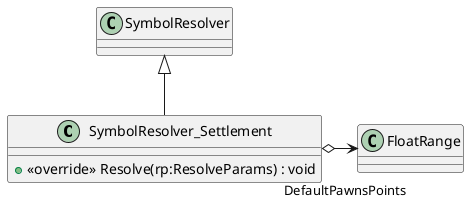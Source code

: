 @startuml
class SymbolResolver_Settlement {
    + <<override>> Resolve(rp:ResolveParams) : void
}
SymbolResolver <|-- SymbolResolver_Settlement
SymbolResolver_Settlement o-> "DefaultPawnsPoints" FloatRange
@enduml

